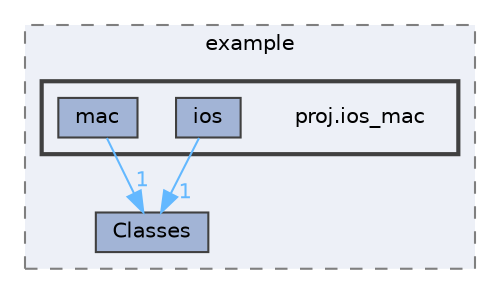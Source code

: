 digraph "external/spine-runtimes/spine-cocos2dx/example/proj.ios_mac"
{
 // LATEX_PDF_SIZE
  bgcolor="transparent";
  edge [fontname=Helvetica,fontsize=10,labelfontname=Helvetica,labelfontsize=10];
  node [fontname=Helvetica,fontsize=10,shape=box,height=0.2,width=0.4];
  compound=true
  subgraph clusterdir_7b2de9e89da16250ada699e86bb3255b {
    graph [ bgcolor="#edf0f7", pencolor="grey50", label="example", fontname=Helvetica,fontsize=10 style="filled,dashed", URL="dir_7b2de9e89da16250ada699e86bb3255b.html",tooltip=""]
  dir_83132952ce7cf36dccb9fdc16923a171 [label="Classes", fillcolor="#a2b4d6", color="grey25", style="filled", URL="dir_83132952ce7cf36dccb9fdc16923a171.html",tooltip=""];
  subgraph clusterdir_22ec27066ba65b68bfeb3ec4f7541da3 {
    graph [ bgcolor="#edf0f7", pencolor="grey25", label="", fontname=Helvetica,fontsize=10 style="filled,bold", URL="dir_22ec27066ba65b68bfeb3ec4f7541da3.html",tooltip=""]
    dir_22ec27066ba65b68bfeb3ec4f7541da3 [shape=plaintext, label="proj.ios_mac"];
  dir_c90ef826b7fab1b66c0e355b984f439e [label="ios", fillcolor="#a2b4d6", color="grey25", style="filled", URL="dir_c90ef826b7fab1b66c0e355b984f439e.html",tooltip=""];
  dir_1cf0e2d1b95e2a3136c8e3e2c12a8fde [label="mac", fillcolor="#a2b4d6", color="grey25", style="filled", URL="dir_1cf0e2d1b95e2a3136c8e3e2c12a8fde.html",tooltip=""];
  }
  }
  dir_c90ef826b7fab1b66c0e355b984f439e->dir_83132952ce7cf36dccb9fdc16923a171 [headlabel="1", labeldistance=1.5 headhref="dir_000417_000122.html" href="dir_000417_000122.html" color="steelblue1" fontcolor="steelblue1"];
  dir_1cf0e2d1b95e2a3136c8e3e2c12a8fde->dir_83132952ce7cf36dccb9fdc16923a171 [headlabel="1", labeldistance=1.5 headhref="dir_000463_000122.html" href="dir_000463_000122.html" color="steelblue1" fontcolor="steelblue1"];
}
